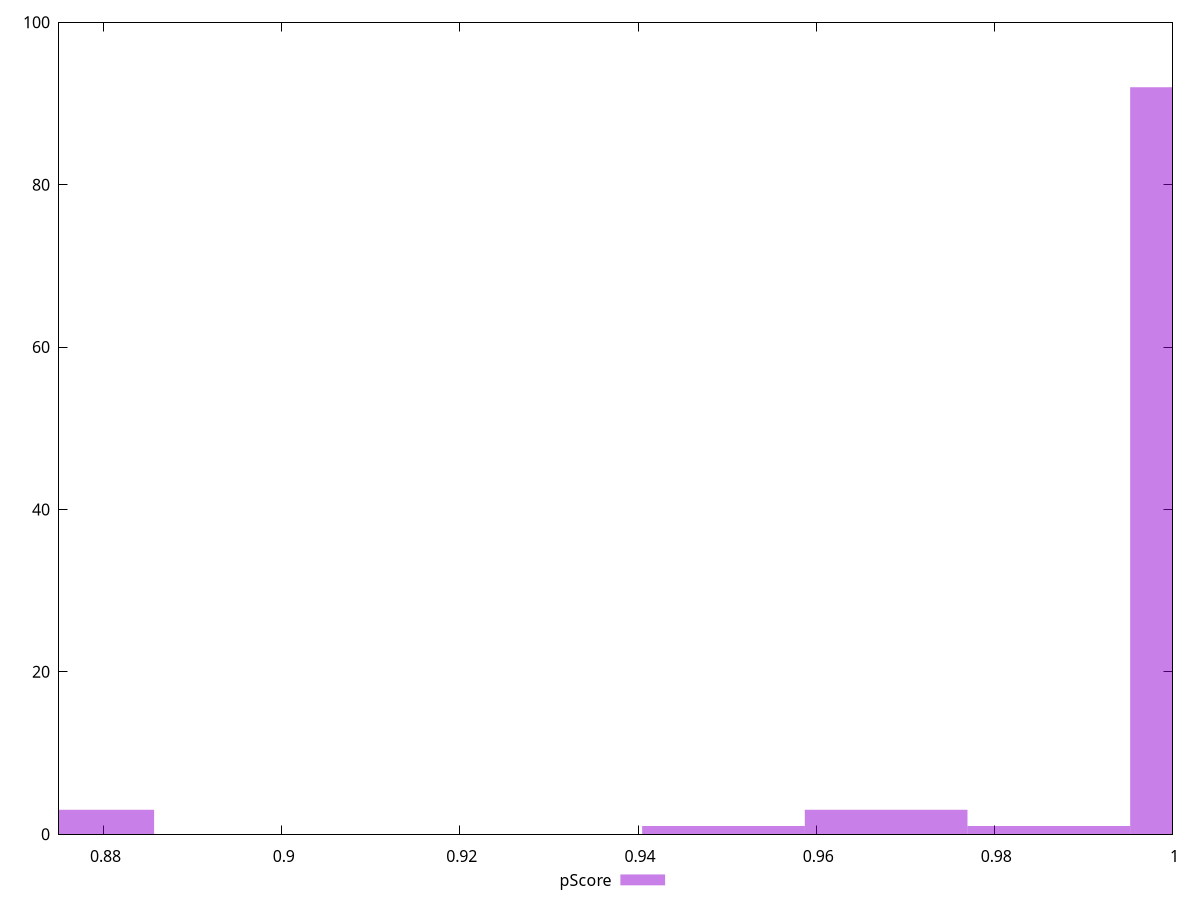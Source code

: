 reset

$pScore <<EOF
1.0043775522933343 92
0.8765476820014553 3
0.9495933221682432 1
0.9678547322099402 3
0.9861161422516371 1
EOF

set key outside below
set boxwidth 0.018261410041696985
set xrange [0.875:1]
set yrange [0:100]
set trange [0:100]
set style fill transparent solid 0.5 noborder
set terminal svg size 640, 490 enhanced background rgb 'white'
set output "reports/report_00028_2021-02-24T12-49-42.674Z/unused-css-rules/samples/card/pScore/histogram.svg"

plot $pScore title "pScore" with boxes

reset
